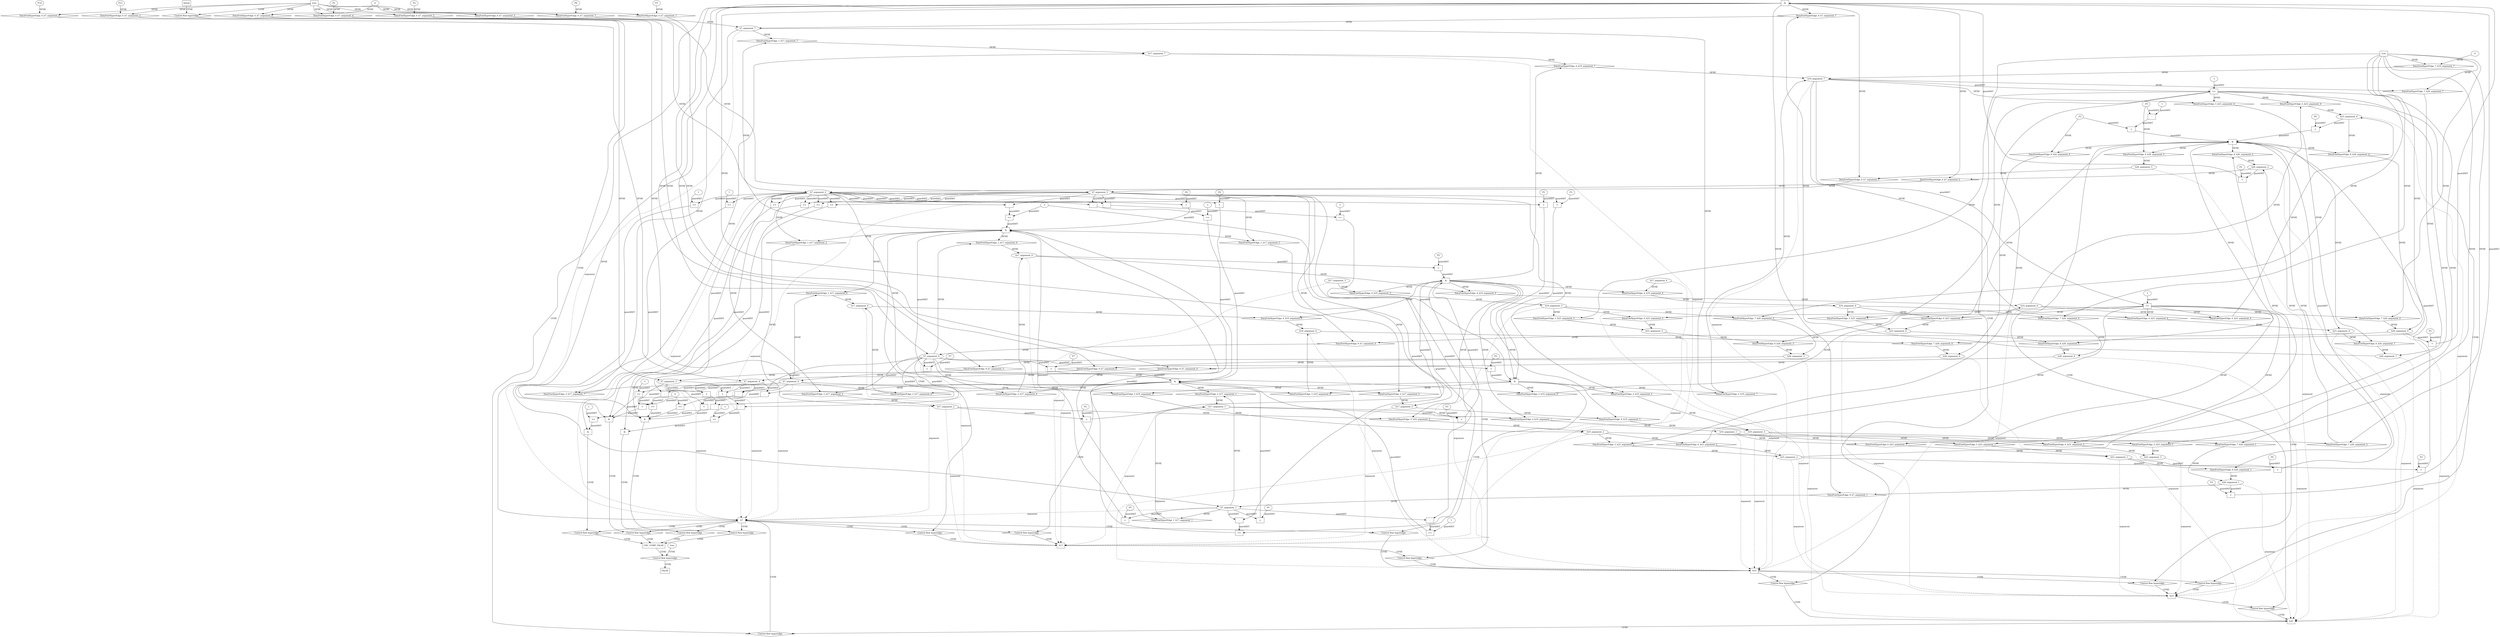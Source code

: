 digraph dag {
"CHC_COMP_FALSE" [label="CHC_COMP_FALSE" nodeName="CHC_COMP_FALSE" class=CONTROL  shape="rect"];
"h17" [label="h17" nodeName="h17" class=CONTROL  shape="rect"];
"h19" [label="h19" nodeName="h19" class=CONTROL  shape="rect"];
"h23" [label="h23" nodeName="h23" class=CONTROL  shape="rect"];
"h26" [label="h26" nodeName="h26" class=CONTROL  shape="rect"];
"h7" [label="h7" nodeName="h7" class=CONTROL  shape="rect"];
FALSE [label="FALSE" nodeName=FALSE class=CONTROL  shape="rect"];
Initial [label="Initial" nodeName=Initial class=CONTROL  shape="rect"];
ControlFowHyperEdge_0 [label="Control flow hyperedge" nodeName=ControlFowHyperEdge_0 class=controlFlowHyperEdge shape="diamond"];
"Initial" -> ControlFowHyperEdge_0 [label="CFHE"]
ControlFowHyperEdge_0 -> "h7" [label="CFHE"]
ControlFowHyperEdge_1 [label="Control flow hyperedge" nodeName=ControlFowHyperEdge_1 class=controlFlowHyperEdge shape="diamond"];
"h7" -> ControlFowHyperEdge_1 [label="CFHE"]
ControlFowHyperEdge_1 -> "h17" [label="CFHE"]
ControlFowHyperEdge_2 [label="Control flow hyperedge" nodeName=ControlFowHyperEdge_2 class=controlFlowHyperEdge shape="diamond"];
"h7" -> ControlFowHyperEdge_2 [label="CFHE"]
ControlFowHyperEdge_2 -> "h17" [label="CFHE"]
ControlFowHyperEdge_3 [label="Control flow hyperedge" nodeName=ControlFowHyperEdge_3 class=controlFlowHyperEdge shape="diamond"];
"h7" -> ControlFowHyperEdge_3 [label="CFHE"]
ControlFowHyperEdge_3 -> "h19" [label="CFHE"]
ControlFowHyperEdge_4 [label="Control flow hyperedge" nodeName=ControlFowHyperEdge_4 class=controlFlowHyperEdge shape="diamond"];
"h17" -> ControlFowHyperEdge_4 [label="CFHE"]
ControlFowHyperEdge_4 -> "h19" [label="CFHE"]
ControlFowHyperEdge_5 [label="Control flow hyperedge" nodeName=ControlFowHyperEdge_5 class=controlFlowHyperEdge shape="diamond"];
"h19" -> ControlFowHyperEdge_5 [label="CFHE"]
ControlFowHyperEdge_5 -> "h23" [label="CFHE"]
ControlFowHyperEdge_6 [label="Control flow hyperedge" nodeName=ControlFowHyperEdge_6 class=controlFlowHyperEdge shape="diamond"];
"h19" -> ControlFowHyperEdge_6 [label="CFHE"]
ControlFowHyperEdge_6 -> "h23" [label="CFHE"]
ControlFowHyperEdge_7 [label="Control flow hyperedge" nodeName=ControlFowHyperEdge_7 class=controlFlowHyperEdge shape="diamond"];
"h19" -> ControlFowHyperEdge_7 [label="CFHE"]
ControlFowHyperEdge_7 -> "h26" [label="CFHE"]
ControlFowHyperEdge_8 [label="Control flow hyperedge" nodeName=ControlFowHyperEdge_8 class=controlFlowHyperEdge shape="diamond"];
"h23" -> ControlFowHyperEdge_8 [label="CFHE"]
ControlFowHyperEdge_8 -> "h26" [label="CFHE"]
ControlFowHyperEdge_9 [label="Control flow hyperedge" nodeName=ControlFowHyperEdge_9 class=controlFlowHyperEdge shape="diamond"];
"h26" -> ControlFowHyperEdge_9 [label="CFHE"]
ControlFowHyperEdge_9 -> "h7" [label="CFHE"]
ControlFowHyperEdge_10 [label="Control flow hyperedge" nodeName=ControlFowHyperEdge_10 class=controlFlowHyperEdge shape="diamond"];
"h7" -> ControlFowHyperEdge_10 [label="CFHE"]
ControlFowHyperEdge_10 -> "CHC_COMP_FALSE" [label="CFHE"]
ControlFowHyperEdge_11 [label="Control flow hyperedge" nodeName=ControlFowHyperEdge_11 class=controlFlowHyperEdge shape="diamond"];
"h7" -> ControlFowHyperEdge_11 [label="CFHE"]
ControlFowHyperEdge_11 -> "CHC_COMP_FALSE" [label="CFHE"]
ControlFowHyperEdge_12 [label="Control flow hyperedge" nodeName=ControlFowHyperEdge_12 class=controlFlowHyperEdge shape="diamond"];
"h7" -> ControlFowHyperEdge_12 [label="CFHE"]
ControlFowHyperEdge_12 -> "CHC_COMP_FALSE" [label="CFHE"]
ControlFowHyperEdge_13 [label="Control flow hyperedge" nodeName=ControlFowHyperEdge_13 class=controlFlowHyperEdge shape="diamond"];
"h7" -> ControlFowHyperEdge_13 [label="CFHE"]
ControlFowHyperEdge_13 -> "CHC_COMP_FALSE" [label="CFHE"]
ControlFowHyperEdge_14 [label="Control flow hyperedge" nodeName=ControlFowHyperEdge_14 class=controlFlowHyperEdge shape="diamond"];
"CHC_COMP_FALSE" -> ControlFowHyperEdge_14 [label="CFHE"]
ControlFowHyperEdge_14 -> "FALSE" [label="CFHE"]
"h7_argument_0" [label="h7_argument_0" nodeName=argument0 class=argument  head="h7" shape="oval"];
"h7_argument_0" -> "h7"[label="argument" style="dashed"]
"h7_argument_1" [label="h7_argument_1" nodeName=argument1 class=argument  head="h7" shape="oval"];
"h7_argument_1" -> "h7"[label="argument" style="dashed"]
"h7_argument_2" [label="h7_argument_2" nodeName=argument2 class=argument  head="h7" shape="oval"];
"h7_argument_2" -> "h7"[label="argument" style="dashed"]
"h7_argument_3" [label="h7_argument_3" nodeName=argument3 class=argument  head="h7" shape="oval"];
"h7_argument_3" -> "h7"[label="argument" style="dashed"]
"h7_argument_4" [label="h7_argument_4" nodeName=argument4 class=argument  head="h7" shape="oval"];
"h7_argument_4" -> "h7"[label="argument" style="dashed"]
"h7_argument_5" [label="h7_argument_5" nodeName=argument5 class=argument  head="h7" shape="oval"];
"h7_argument_5" -> "h7"[label="argument" style="dashed"]
"h7_argument_6" [label="h7_argument_6" nodeName=argument6 class=argument  head="h7" shape="oval"];
"h7_argument_6" -> "h7"[label="argument" style="dashed"]
"h7_argument_7" [label="h7_argument_7" nodeName=argument7 class=argument  head="h7" shape="oval"];
"h7_argument_7" -> "h7"[label="argument" style="dashed"]
"h17_argument_0" [label="h17_argument_0" nodeName=argument0 class=argument  head="h17" shape="oval"];
"h17_argument_0" -> "h17"[label="argument" style="dashed"]
"h17_argument_1" [label="h17_argument_1" nodeName=argument1 class=argument  head="h17" shape="oval"];
"h17_argument_1" -> "h17"[label="argument" style="dashed"]
"h17_argument_2" [label="h17_argument_2" nodeName=argument2 class=argument  head="h17" shape="oval"];
"h17_argument_2" -> "h17"[label="argument" style="dashed"]
"h17_argument_3" [label="h17_argument_3" nodeName=argument3 class=argument  head="h17" shape="oval"];
"h17_argument_3" -> "h17"[label="argument" style="dashed"]
"h17_argument_4" [label="h17_argument_4" nodeName=argument4 class=argument  head="h17" shape="oval"];
"h17_argument_4" -> "h17"[label="argument" style="dashed"]
"h17_argument_5" [label="h17_argument_5" nodeName=argument5 class=argument  head="h17" shape="oval"];
"h17_argument_5" -> "h17"[label="argument" style="dashed"]
"h17_argument_6" [label="h17_argument_6" nodeName=argument6 class=argument  head="h17" shape="oval"];
"h17_argument_6" -> "h17"[label="argument" style="dashed"]
"h17_argument_7" [label="h17_argument_7" nodeName=argument7 class=argument  head="h17" shape="oval"];
"h17_argument_7" -> "h17"[label="argument" style="dashed"]
"h19_argument_0" [label="h19_argument_0" nodeName=argument0 class=argument  head="h19" shape="oval"];
"h19_argument_0" -> "h19"[label="argument" style="dashed"]
"h19_argument_1" [label="h19_argument_1" nodeName=argument1 class=argument  head="h19" shape="oval"];
"h19_argument_1" -> "h19"[label="argument" style="dashed"]
"h19_argument_2" [label="h19_argument_2" nodeName=argument2 class=argument  head="h19" shape="oval"];
"h19_argument_2" -> "h19"[label="argument" style="dashed"]
"h19_argument_3" [label="h19_argument_3" nodeName=argument3 class=argument  head="h19" shape="oval"];
"h19_argument_3" -> "h19"[label="argument" style="dashed"]
"h19_argument_4" [label="h19_argument_4" nodeName=argument4 class=argument  head="h19" shape="oval"];
"h19_argument_4" -> "h19"[label="argument" style="dashed"]
"h19_argument_5" [label="h19_argument_5" nodeName=argument5 class=argument  head="h19" shape="oval"];
"h19_argument_5" -> "h19"[label="argument" style="dashed"]
"h19_argument_6" [label="h19_argument_6" nodeName=argument6 class=argument  head="h19" shape="oval"];
"h19_argument_6" -> "h19"[label="argument" style="dashed"]
"h19_argument_7" [label="h19_argument_7" nodeName=argument7 class=argument  head="h19" shape="oval"];
"h19_argument_7" -> "h19"[label="argument" style="dashed"]
"h23_argument_0" [label="h23_argument_0" nodeName=argument0 class=argument  head="h23" shape="oval"];
"h23_argument_0" -> "h23"[label="argument" style="dashed"]
"h23_argument_1" [label="h23_argument_1" nodeName=argument1 class=argument  head="h23" shape="oval"];
"h23_argument_1" -> "h23"[label="argument" style="dashed"]
"h23_argument_2" [label="h23_argument_2" nodeName=argument2 class=argument  head="h23" shape="oval"];
"h23_argument_2" -> "h23"[label="argument" style="dashed"]
"h23_argument_3" [label="h23_argument_3" nodeName=argument3 class=argument  head="h23" shape="oval"];
"h23_argument_3" -> "h23"[label="argument" style="dashed"]
"h23_argument_4" [label="h23_argument_4" nodeName=argument4 class=argument  head="h23" shape="oval"];
"h23_argument_4" -> "h23"[label="argument" style="dashed"]
"h23_argument_5" [label="h23_argument_5" nodeName=argument5 class=argument  head="h23" shape="oval"];
"h23_argument_5" -> "h23"[label="argument" style="dashed"]
"h23_argument_6" [label="h23_argument_6" nodeName=argument6 class=argument  head="h23" shape="oval"];
"h23_argument_6" -> "h23"[label="argument" style="dashed"]
"h26_argument_0" [label="h26_argument_0" nodeName=argument0 class=argument  head="h26" shape="oval"];
"h26_argument_0" -> "h26"[label="argument" style="dashed"]
"h26_argument_1" [label="h26_argument_1" nodeName=argument1 class=argument  head="h26" shape="oval"];
"h26_argument_1" -> "h26"[label="argument" style="dashed"]
"h26_argument_2" [label="h26_argument_2" nodeName=argument2 class=argument  head="h26" shape="oval"];
"h26_argument_2" -> "h26"[label="argument" style="dashed"]
"h26_argument_3" [label="h26_argument_3" nodeName=argument3 class=argument  head="h26" shape="oval"];
"h26_argument_3" -> "h26"[label="argument" style="dashed"]
"h26_argument_4" [label="h26_argument_4" nodeName=argument4 class=argument  head="h26" shape="oval"];
"h26_argument_4" -> "h26"[label="argument" style="dashed"]
"h26_argument_5" [label="h26_argument_5" nodeName=argument5 class=argument  head="h26" shape="oval"];
"h26_argument_5" -> "h26"[label="argument" style="dashed"]
"h26_argument_6" [label="h26_argument_6" nodeName=argument6 class=argument  head="h26" shape="oval"];
"h26_argument_6" -> "h26"[label="argument" style="dashed"]
"h26_argument_7" [label="h26_argument_7" nodeName=argument7 class=argument  head="h26" shape="oval"];
"h26_argument_7" -> "h26"[label="argument" style="dashed"]

"true_0" [label="true" nodeName="true_0" class=true shape="rect"];
"true_0" -> "ControlFowHyperEdge_0" [label="CFHE"];
"xxxh7___Initial_0xxxdataFlow_0_node_0" [label="0" nodeName="xxxh7___Initial_0xxxdataFlow_0_node_0" class=IdealInt ];


"xxxh7___Initial_0xxxdataFlow2_node_0" [label="P5" nodeName="xxxh7___Initial_0xxxdataFlow2_node_0" class=symbolicConstant ];

"xxxh7___Initial_0xxxdataFlow3_node_0" [label="P14" nodeName="xxxh7___Initial_0xxxdataFlow3_node_0" class=symbolicConstant ];

"xxxh7___Initial_0xxxdataFlow4_node_0" [label="P3" nodeName="xxxh7___Initial_0xxxdataFlow4_node_0" class=symbolicConstant ];

"xxxh7___Initial_0xxxdataFlow5_node_0" [label="P15" nodeName="xxxh7___Initial_0xxxdataFlow5_node_0" class=symbolicConstant ];

"xxxh7___Initial_0xxxdataFlow6_node_0" [label="P8" nodeName="xxxh7___Initial_0xxxdataFlow6_node_0" class=symbolicConstant ];

"xxxh7___Initial_0xxxdataFlow7_node_0" [label="P2" nodeName="xxxh7___Initial_0xxxdataFlow7_node_0" class=symbolicConstant ];

"xxxh17___h7_1xxx_and" [label="&" nodeName="xxxh17___h7_1xxx_and" class=Operator shape="rect"];
"xxxh17___h7_1xxxguard_0_node_0" [label="=" nodeName="xxxh17___h7_1xxxguard_0_node_0" class=Operator  shape="rect"];
"xxxh17___h7_1xxxguard_0_node_1" [label="P4" nodeName="xxxh17___h7_1xxxguard_0_node_1" class=symbolicConstant ];
"xxxh17___h7_1xxxguard_0_node_1" -> "xxxh17___h7_1xxxguard_0_node_0"[label="guardAST"]
"h7_argument_2" -> "xxxh17___h7_1xxxguard_0_node_0"[label="guardAST"]

"xxxh17___h7_1xxxguard_0_node_0" -> "xxxh17___h7_1xxx_and" [label="guardAST"];
"xxxh17___h7_1xxxguard2_node_0" [label=">=" nodeName="xxxh17___h7_1xxxguard2_node_0" class=Operator  shape="rect"];
"xxxh17___h7_1xxxguard2_node_1" [label="-1" nodeName="xxxh17___h7_1xxxguard2_node_1" class=IdealInt ];
"xxxh17___h7_1xxxguard2_node_2" [label="-" nodeName="xxxh17___h7_1xxxguard2_node_2" class= Operator shape="rect"];
"xxxh17___h7_1xxxguard2_node_1" -> "xxxh17___h7_1xxxguard2_node_0"[label="guardAST"]
"xxxh17___h7_1xxxguard2_node_2" -> "xxxh17___h7_1xxxguard2_node_0"[label="guardAST"]
"h7_argument_5" -> "xxxh17___h7_1xxxguard2_node_2"[label="guardAST"]
"h7_argument_1" -> "xxxh17___h7_1xxxguard2_node_2"[label="guardAST"]

"xxxh17___h7_1xxxguard2_node_0" -> "xxxh17___h7_1xxx_and" [label="guardAST"];
"xxxh17___h7_1xxxguard1_node_0" [label="=" nodeName="xxxh17___h7_1xxxguard1_node_0" class=Operator  shape="rect"];
"xxxh17___h7_1xxxguard1_node_1" [label="P5" nodeName="xxxh17___h7_1xxxguard1_node_1" class=symbolicConstant ];
"xxxh17___h7_1xxxguard1_node_1" -> "xxxh17___h7_1xxxguard1_node_0"[label="guardAST"]
"h7_argument_1" -> "xxxh17___h7_1xxxguard1_node_0"[label="guardAST"]

"xxxh17___h7_1xxxguard1_node_0" -> "xxxh17___h7_1xxx_and" [label="guardAST"];
"xxxh17___h7_1xxxguard3_node_0" [label=">=" nodeName="xxxh17___h7_1xxxguard3_node_0" class=Operator  shape="rect"];
"xxxh17___h7_1xxxguard3_node_2" [label="-" nodeName="xxxh17___h7_1xxxguard3_node_2" class= Operator shape="rect"];
"xxxh17___h7_1xxxguard2_node_1" -> "xxxh17___h7_1xxxguard3_node_0"[label="guardAST"]
"xxxh17___h7_1xxxguard3_node_2" -> "xxxh17___h7_1xxxguard3_node_0"[label="guardAST"]
"h7_argument_5" -> "xxxh17___h7_1xxxguard3_node_2"[label="guardAST"]
"h7_argument_2" -> "xxxh17___h7_1xxxguard3_node_2"[label="guardAST"]

"xxxh17___h7_1xxxguard3_node_0" -> "xxxh17___h7_1xxx_and" [label="guardAST"];
"xxxh17___h7_1xxxguard4_node_0" [label="=" nodeName="xxxh17___h7_1xxxguard4_node_0" class=Operator  shape="rect"];
"xxxh17___h7_1xxxguard4_node_1" [label="P7" nodeName="xxxh17___h7_1xxxguard4_node_1" class=symbolicConstant ];
"xxxh17___h7_1xxxguard4_node_1" -> "xxxh17___h7_1xxxguard4_node_0"[label="guardAST"]
"h7_argument_0" -> "xxxh17___h7_1xxxguard4_node_0"[label="guardAST"]

"xxxh17___h7_1xxxguard4_node_0" -> "xxxh17___h7_1xxx_and" [label="guardAST"];
"xxxh17___h7_1xxx_and" -> "ControlFowHyperEdge_1" [label="CFHE"];
"xxxh17___h7_2xxx_and" [label="&" nodeName="xxxh17___h7_2xxx_and" class=Operator shape="rect"];
"xxxh17___h7_2xxxguard2_node_0" [label=">=" nodeName="xxxh17___h7_2xxxguard2_node_0" class=Operator  shape="rect"];
"xxxh17___h7_2xxxguard2_node_1" [label="-" nodeName="xxxh17___h7_2xxxguard2_node_1" class= Operator shape="rect"];
"xxxh17___h7_2xxxguard2_node_4" [label="1" nodeName="xxxh17___h7_2xxxguard2_node_4" class=IdealInt ];
"xxxh17___h7_2xxxguard2_node_1" -> "xxxh17___h7_2xxxguard2_node_0"[label="guardAST"]
"xxxh17___h7_2xxxguard2_node_4" -> "xxxh17___h7_2xxxguard2_node_0"[label="guardAST"]
"h7_argument_5" -> "xxxh17___h7_2xxxguard2_node_1"[label="guardAST"]
"h7_argument_1" -> "xxxh17___h7_2xxxguard2_node_1"[label="guardAST"]

"xxxh17___h7_2xxxguard2_node_0" -> "xxxh17___h7_2xxx_and" [label="guardAST"];
"xxxh17___h7_2xxxguard1_node_0" [label="=" nodeName="xxxh17___h7_2xxxguard1_node_0" class=Operator  shape="rect"];
"xxxh17___h7_2xxxguard1_node_1" [label="P5" nodeName="xxxh17___h7_2xxxguard1_node_1" class=symbolicConstant ];
"xxxh17___h7_2xxxguard1_node_1" -> "xxxh17___h7_2xxxguard1_node_0"[label="guardAST"]
"h7_argument_1" -> "xxxh17___h7_2xxxguard1_node_0"[label="guardAST"]

"xxxh17___h7_2xxxguard1_node_0" -> "xxxh17___h7_2xxx_and" [label="guardAST"];
"xxxh17___h7_2xxxguard3_node_0" [label=">=" nodeName="xxxh17___h7_2xxxguard3_node_0" class=Operator  shape="rect"];
"xxxh17___h7_2xxxguard3_node_1" [label="-1" nodeName="xxxh17___h7_2xxxguard3_node_1" class=IdealInt ];
"xxxh17___h7_2xxxguard3_node_2" [label="-" nodeName="xxxh17___h7_2xxxguard3_node_2" class= Operator shape="rect"];
"xxxh17___h7_2xxxguard3_node_1" -> "xxxh17___h7_2xxxguard3_node_0"[label="guardAST"]
"xxxh17___h7_2xxxguard3_node_2" -> "xxxh17___h7_2xxxguard3_node_0"[label="guardAST"]
"h7_argument_5" -> "xxxh17___h7_2xxxguard3_node_2"[label="guardAST"]
"h7_argument_2" -> "xxxh17___h7_2xxxguard3_node_2"[label="guardAST"]

"xxxh17___h7_2xxxguard3_node_0" -> "xxxh17___h7_2xxx_and" [label="guardAST"];
"xxxh17___h7_2xxxguard4_node_0" [label="=" nodeName="xxxh17___h7_2xxxguard4_node_0" class=Operator  shape="rect"];
"xxxh17___h7_2xxxguard4_node_1" [label="P7" nodeName="xxxh17___h7_2xxxguard4_node_1" class=symbolicConstant ];
"xxxh17___h7_2xxxguard4_node_1" -> "xxxh17___h7_2xxxguard4_node_0"[label="guardAST"]
"h7_argument_0" -> "xxxh17___h7_2xxxguard4_node_0"[label="guardAST"]

"xxxh17___h7_2xxxguard4_node_0" -> "xxxh17___h7_2xxx_and" [label="guardAST"];
"xxxh17___h7_2xxxguard_0_node_0" [label="=" nodeName="xxxh17___h7_2xxxguard_0_node_0" class=Operator  shape="rect"];
"xxxh17___h7_2xxxguard_0_node_1" [label="P4" nodeName="xxxh17___h7_2xxxguard_0_node_1" class=symbolicConstant ];
"xxxh17___h7_2xxxguard_0_node_1" -> "xxxh17___h7_2xxxguard_0_node_0"[label="guardAST"]
"h7_argument_2" -> "xxxh17___h7_2xxxguard_0_node_0"[label="guardAST"]

"xxxh17___h7_2xxxguard_0_node_0" -> "xxxh17___h7_2xxx_and" [label="guardAST"];
"xxxh17___h7_2xxx_and" -> "ControlFowHyperEdge_2" [label="CFHE"];
"xxxh19___h7_3xxx_and" [label="&" nodeName="xxxh19___h7_3xxx_and" class=Operator shape="rect"];
"xxxh19___h7_3xxxguard_0_node_0" [label=">=" nodeName="xxxh19___h7_3xxxguard_0_node_0" class=Operator  shape="rect"];
"xxxh19___h7_3xxxguard_0_node_1" [label="-1" nodeName="xxxh19___h7_3xxxguard_0_node_1" class=IdealInt ];
"xxxh19___h7_3xxxguard_0_node_2" [label="-" nodeName="xxxh19___h7_3xxxguard_0_node_2" class= Operator shape="rect"];
"xxxh19___h7_3xxxguard_0_node_1" -> "xxxh19___h7_3xxxguard_0_node_0"[label="guardAST"]
"xxxh19___h7_3xxxguard_0_node_2" -> "xxxh19___h7_3xxxguard_0_node_0"[label="guardAST"]
"h7_argument_5" -> "xxxh19___h7_3xxxguard_0_node_2"[label="guardAST"]
"h7_argument_2" -> "xxxh19___h7_3xxxguard_0_node_2"[label="guardAST"]

"xxxh19___h7_3xxxguard_0_node_0" -> "xxxh19___h7_3xxx_and" [label="guardAST"];
"xxxh19___h7_3xxxguard1_node_0" [label="=" nodeName="xxxh19___h7_3xxxguard1_node_0" class=Operator  shape="rect"];
"xxxh19___h7_3xxxguard1_node_1" [label="P5" nodeName="xxxh19___h7_3xxxguard1_node_1" class=symbolicConstant ];
"xxxh19___h7_3xxxguard1_node_1" -> "xxxh19___h7_3xxxguard1_node_0"[label="guardAST"]
"h7_argument_0" -> "xxxh19___h7_3xxxguard1_node_0"[label="guardAST"]

"xxxh19___h7_3xxxguard1_node_0" -> "xxxh19___h7_3xxx_and" [label="guardAST"];
"xxxh19___h7_3xxxguard2_node_0" [label="=" nodeName="xxxh19___h7_3xxxguard2_node_0" class=Operator  shape="rect"];
"xxxh19___h7_3xxxguard2_node_1" [label="P2" nodeName="xxxh19___h7_3xxxguard2_node_1" class=symbolicConstant ];
"xxxh19___h7_3xxxguard2_node_1" -> "xxxh19___h7_3xxxguard2_node_0"[label="guardAST"]
"h7_argument_2" -> "xxxh19___h7_3xxxguard2_node_0"[label="guardAST"]

"xxxh19___h7_3xxxguard2_node_0" -> "xxxh19___h7_3xxx_and" [label="guardAST"];
"xxxh19___h7_3xxxguard3_node_0" [label="=" nodeName="xxxh19___h7_3xxxguard3_node_0" class=Operator  shape="rect"];
"xxxh19___h7_3xxxguard3_node_1" [label="P3" nodeName="xxxh19___h7_3xxxguard3_node_1" class=symbolicConstant ];
"xxxh19___h7_3xxxguard3_node_1" -> "xxxh19___h7_3xxxguard3_node_0"[label="guardAST"]
"h7_argument_5" -> "xxxh19___h7_3xxxguard3_node_0"[label="guardAST"]

"xxxh19___h7_3xxxguard3_node_0" -> "xxxh19___h7_3xxx_and" [label="guardAST"];
"xxxh19___h7_3xxx_and" -> "ControlFowHyperEdge_3" [label="CFHE"];

"xxxh19___h17_4xxx_and" [label="&" nodeName="xxxh19___h17_4xxx_and" class=Operator shape="rect"];
"xxxh19___h17_4xxxguard_0_node_0" [label="=" nodeName="xxxh19___h17_4xxxguard_0_node_0" class=Operator  shape="rect"];
"xxxh19___h17_4xxxguard_0_node_1" [label="P5" nodeName="xxxh19___h17_4xxxguard_0_node_1" class=symbolicConstant ];
"xxxh19___h17_4xxxguard_0_node_1" -> "xxxh19___h17_4xxxguard_0_node_0"[label="guardAST"]
"h17_argument_0" -> "xxxh19___h17_4xxxguard_0_node_0"[label="guardAST"]

"xxxh19___h17_4xxxguard_0_node_0" -> "xxxh19___h17_4xxx_and" [label="guardAST"];
"xxxh19___h17_4xxxguard1_node_0" [label="=" nodeName="xxxh19___h17_4xxxguard1_node_0" class=Operator  shape="rect"];
"xxxh19___h17_4xxxguard1_node_1" [label="P3" nodeName="xxxh19___h17_4xxxguard1_node_1" class=symbolicConstant ];
"xxxh19___h17_4xxxguard1_node_1" -> "xxxh19___h17_4xxxguard1_node_0"[label="guardAST"]
"h17_argument_1" -> "xxxh19___h17_4xxxguard1_node_0"[label="guardAST"]

"xxxh19___h17_4xxxguard1_node_0" -> "xxxh19___h17_4xxx_and" [label="guardAST"];
"xxxh19___h17_4xxxguard2_node_0" [label="=" nodeName="xxxh19___h17_4xxxguard2_node_0" class=Operator  shape="rect"];
"xxxh19___h17_4xxxguard2_node_1" [label="P2" nodeName="xxxh19___h17_4xxxguard2_node_1" class=symbolicConstant ];
"xxxh19___h17_4xxxguard2_node_1" -> "xxxh19___h17_4xxxguard2_node_0"[label="guardAST"]
"h17_argument_2" -> "xxxh19___h17_4xxxguard2_node_0"[label="guardAST"]

"xxxh19___h17_4xxxguard2_node_0" -> "xxxh19___h17_4xxx_and" [label="guardAST"];
"xxxh19___h17_4xxx_and" -> "ControlFowHyperEdge_4" [label="CFHE"];
"xxxh23___h19_5xxxguard_0_node_0" [label=">=" nodeName="xxxh23___h19_5xxxguard_0_node_0" class=Operator  shape="rect"];
"xxxh23___h19_5xxxguard_0_node_1" [label="-1" nodeName="xxxh23___h19_5xxxguard_0_node_1" class=IdealInt ];
"xxxh23___h19_5xxxguard_0_node_1" -> "xxxh23___h19_5xxxguard_0_node_0"[label="guardAST"]
"h19_argument_7" -> "xxxh23___h19_5xxxguard_0_node_0"[label="guardAST"]

"xxxh23___h19_5xxxguard_0_node_0" -> "ControlFowHyperEdge_5" [label="CFHE"];




"xxxh23___h19_6xxxguard_0_node_0" [label=">=" nodeName="xxxh23___h19_6xxxguard_0_node_0" class=Operator  shape="rect"];
"xxxh23___h19_6xxxguard_0_node_2" [label="1" nodeName="xxxh23___h19_6xxxguard_0_node_2" class=IdealInt ];
"h19_argument_7" -> "xxxh23___h19_6xxxguard_0_node_0"[label="guardAST"]
"xxxh23___h19_6xxxguard_0_node_2" -> "xxxh23___h19_6xxxguard_0_node_0"[label="guardAST"]

"xxxh23___h19_6xxxguard_0_node_0" -> "ControlFowHyperEdge_6" [label="CFHE"];




"true_7" [label="true" nodeName="true_7" class=true shape="rect"];
"true_7" -> "ControlFowHyperEdge_7" [label="CFHE"];




"xxxh26___h23_8xxx_and" [label="&" nodeName="xxxh26___h23_8xxx_and" class=Operator shape="rect"];
"xxxh26___h23_8xxxguard_0_node_0" [label="=" nodeName="xxxh26___h23_8xxxguard_0_node_0" class=Operator  shape="rect"];
"xxxh26___h23_8xxxguard_0_node_1" [label="P6" nodeName="xxxh26___h23_8xxxguard_0_node_1" class=symbolicConstant ];
"xxxh26___h23_8xxxguard_0_node_1" -> "xxxh26___h23_8xxxguard_0_node_0"[label="guardAST"]
"h23_argument_0" -> "xxxh26___h23_8xxxguard_0_node_0"[label="guardAST"]

"xxxh26___h23_8xxxguard_0_node_0" -> "xxxh26___h23_8xxx_and" [label="guardAST"];
"xxxh26___h23_8xxxguard1_node_0" [label="=" nodeName="xxxh26___h23_8xxxguard1_node_0" class=Operator  shape="rect"];
"xxxh26___h23_8xxxguard1_node_1" [label="P4" nodeName="xxxh26___h23_8xxxguard1_node_1" class=symbolicConstant ];
"xxxh26___h23_8xxxguard1_node_1" -> "xxxh26___h23_8xxxguard1_node_0"[label="guardAST"]
"h23_argument_1" -> "xxxh26___h23_8xxxguard1_node_0"[label="guardAST"]

"xxxh26___h23_8xxxguard1_node_0" -> "xxxh26___h23_8xxx_and" [label="guardAST"];
"xxxh26___h23_8xxxguard2_node_0" [label="=" nodeName="xxxh26___h23_8xxxguard2_node_0" class=Operator  shape="rect"];
"xxxh26___h23_8xxxguard2_node_1" [label="P3" nodeName="xxxh26___h23_8xxxguard2_node_1" class=symbolicConstant ];
"xxxh26___h23_8xxxguard2_node_1" -> "xxxh26___h23_8xxxguard2_node_0"[label="guardAST"]
"h23_argument_2" -> "xxxh26___h23_8xxxguard2_node_0"[label="guardAST"]

"xxxh26___h23_8xxxguard2_node_0" -> "xxxh26___h23_8xxx_and" [label="guardAST"];
"xxxh26___h23_8xxxguard3_node_0" [label="=" nodeName="xxxh26___h23_8xxxguard3_node_0" class=Operator  shape="rect"];
"xxxh26___h23_8xxxguard3_node_2" [label="-" nodeName="xxxh26___h23_8xxxguard3_node_2" class= Operator shape="rect"];
"xxxh26___h23_8xxxguard3_node_4" [label="1" nodeName="xxxh26___h23_8xxxguard3_node_4" class=IdealInt ];
"xxxh26___h23_8xxxdataFlow1_node_0" -> "xxxh26___h23_8xxxguard3_node_0"[label="guardAST"]
"xxxh26___h23_8xxxguard3_node_2" -> "xxxh26___h23_8xxxguard3_node_0"[label="guardAST"]
"xxxh26___h23_8xxxdataFlow_0_node_0" -> "xxxh26___h23_8xxxguard3_node_2"[label="guardAST"]
"xxxh26___h23_8xxxguard3_node_4" -> "xxxh26___h23_8xxxguard3_node_2"[label="guardAST"]

"xxxh26___h23_8xxxguard3_node_0" -> "xxxh26___h23_8xxx_and" [label="guardAST"];
"xxxh26___h23_8xxx_and" -> "ControlFowHyperEdge_8" [label="CFHE"];
"xxxh26___h23_8xxxdataFlow_0_node_0" [label="_P5" nodeName="xxxh26___h23_8xxxdataFlow_0_node_0" class=symbolicConstant ];

"xxxh26___h23_8xxxdataFlow1_node_0" [label="_P2" nodeName="xxxh26___h23_8xxxdataFlow1_node_0" class=symbolicConstant ];

"xxxh7___h26_9xxx_and" [label="&" nodeName="xxxh7___h26_9xxx_and" class=Operator shape="rect"];
"xxxh7___h26_9xxxguard_0_node_0" [label="=" nodeName="xxxh7___h26_9xxxguard_0_node_0" class=Operator  shape="rect"];
"xxxh7___h26_9xxxguard_0_node_1" [label="P5" nodeName="xxxh7___h26_9xxxguard_0_node_1" class=symbolicConstant ];
"xxxh7___h26_9xxxguard_0_node_1" -> "xxxh7___h26_9xxxguard_0_node_0"[label="guardAST"]
"h26_argument_0" -> "xxxh7___h26_9xxxguard_0_node_0"[label="guardAST"]

"xxxh7___h26_9xxxguard_0_node_0" -> "xxxh7___h26_9xxx_and" [label="guardAST"];
"xxxh7___h26_9xxxguard1_node_0" [label="=" nodeName="xxxh7___h26_9xxxguard1_node_0" class=Operator  shape="rect"];
"xxxh7___h26_9xxxguard1_node_1" [label="P3" nodeName="xxxh7___h26_9xxxguard1_node_1" class=symbolicConstant ];
"xxxh7___h26_9xxxguard1_node_1" -> "xxxh7___h26_9xxxguard1_node_0"[label="guardAST"]
"h26_argument_1" -> "xxxh7___h26_9xxxguard1_node_0"[label="guardAST"]

"xxxh7___h26_9xxxguard1_node_0" -> "xxxh7___h26_9xxx_and" [label="guardAST"];
"xxxh7___h26_9xxxguard2_node_0" [label="=" nodeName="xxxh7___h26_9xxxguard2_node_0" class=Operator  shape="rect"];
"xxxh7___h26_9xxxguard2_node_1" [label="P2" nodeName="xxxh7___h26_9xxxguard2_node_1" class=symbolicConstant ];
"xxxh7___h26_9xxxguard2_node_1" -> "xxxh7___h26_9xxxguard2_node_0"[label="guardAST"]
"h26_argument_2" -> "xxxh7___h26_9xxxguard2_node_0"[label="guardAST"]

"xxxh7___h26_9xxxguard2_node_0" -> "xxxh7___h26_9xxx_and" [label="guardAST"];
"xxxh7___h26_9xxx_and" -> "ControlFowHyperEdge_9" [label="CFHE"];
"xxxCHC_COMP_FALSE___h7_10xxx_and" [label="&" nodeName="xxxCHC_COMP_FALSE___h7_10xxx_and" class=Operator shape="rect"];
"xxxCHC_COMP_FALSE___h7_10xxxguard_0_node_0" [label=">=" nodeName="xxxCHC_COMP_FALSE___h7_10xxxguard_0_node_0" class=Operator  shape="rect"];
"xxxCHC_COMP_FALSE___h7_10xxxguard_0_node_1" [label="-1" nodeName="xxxCHC_COMP_FALSE___h7_10xxxguard_0_node_1" class=IdealInt ];
"xxxCHC_COMP_FALSE___h7_10xxxguard_0_node_2" [label="-" nodeName="xxxCHC_COMP_FALSE___h7_10xxxguard_0_node_2" class= Operator shape="rect"];
"xxxCHC_COMP_FALSE___h7_10xxxguard_0_node_3" [label="+" nodeName="xxxCHC_COMP_FALSE___h7_10xxxguard_0_node_3" class= Operator shape="rect"];
"xxxCHC_COMP_FALSE___h7_10xxxguard_0_node_1" -> "xxxCHC_COMP_FALSE___h7_10xxxguard_0_node_0"[label="guardAST"]
"xxxCHC_COMP_FALSE___h7_10xxxguard_0_node_2" -> "xxxCHC_COMP_FALSE___h7_10xxxguard_0_node_0"[label="guardAST"]
"xxxCHC_COMP_FALSE___h7_10xxxguard_0_node_3" -> "xxxCHC_COMP_FALSE___h7_10xxxguard_0_node_2"[label="guardAST"]
"h7_argument_0" -> "xxxCHC_COMP_FALSE___h7_10xxxguard_0_node_2"[label="guardAST"]
"h7_argument_3" -> "xxxCHC_COMP_FALSE___h7_10xxxguard_0_node_3"[label="guardAST"]
"h7_argument_4" -> "xxxCHC_COMP_FALSE___h7_10xxxguard_0_node_3"[label="guardAST"]

"xxxCHC_COMP_FALSE___h7_10xxxguard_0_node_0" -> "xxxCHC_COMP_FALSE___h7_10xxx_and" [label="guardAST"];
"xxxCHC_COMP_FALSE___h7_10xxxguard1_node_0" [label=">=" nodeName="xxxCHC_COMP_FALSE___h7_10xxxguard1_node_0" class=Operator  shape="rect"];
"h7_argument_5" -> "xxxCHC_COMP_FALSE___h7_10xxxguard1_node_0"[label="guardAST"]
"h7_argument_2" -> "xxxCHC_COMP_FALSE___h7_10xxxguard1_node_0"[label="guardAST"]

"xxxCHC_COMP_FALSE___h7_10xxxguard1_node_0" -> "xxxCHC_COMP_FALSE___h7_10xxx_and" [label="guardAST"];
"xxxCHC_COMP_FALSE___h7_10xxx_and" -> "ControlFowHyperEdge_10" [label="CFHE"];
"xxxCHC_COMP_FALSE___h7_11xxx_and" [label="&" nodeName="xxxCHC_COMP_FALSE___h7_11xxx_and" class=Operator shape="rect"];
"xxxCHC_COMP_FALSE___h7_11xxxguard_0_node_0" [label=">=" nodeName="xxxCHC_COMP_FALSE___h7_11xxxguard_0_node_0" class=Operator  shape="rect"];
"xxxCHC_COMP_FALSE___h7_11xxxguard_0_node_1" [label="-" nodeName="xxxCHC_COMP_FALSE___h7_11xxxguard_0_node_1" class= Operator shape="rect"];
"xxxCHC_COMP_FALSE___h7_11xxxguard_0_node_2" [label="+" nodeName="xxxCHC_COMP_FALSE___h7_11xxxguard_0_node_2" class= Operator shape="rect"];
"xxxCHC_COMP_FALSE___h7_11xxxguard_0_node_6" [label="1" nodeName="xxxCHC_COMP_FALSE___h7_11xxxguard_0_node_6" class=IdealInt ];
"xxxCHC_COMP_FALSE___h7_11xxxguard_0_node_1" -> "xxxCHC_COMP_FALSE___h7_11xxxguard_0_node_0"[label="guardAST"]
"xxxCHC_COMP_FALSE___h7_11xxxguard_0_node_6" -> "xxxCHC_COMP_FALSE___h7_11xxxguard_0_node_0"[label="guardAST"]
"xxxCHC_COMP_FALSE___h7_11xxxguard_0_node_2" -> "xxxCHC_COMP_FALSE___h7_11xxxguard_0_node_1"[label="guardAST"]
"h7_argument_0" -> "xxxCHC_COMP_FALSE___h7_11xxxguard_0_node_1"[label="guardAST"]
"h7_argument_3" -> "xxxCHC_COMP_FALSE___h7_11xxxguard_0_node_2"[label="guardAST"]
"h7_argument_4" -> "xxxCHC_COMP_FALSE___h7_11xxxguard_0_node_2"[label="guardAST"]

"xxxCHC_COMP_FALSE___h7_11xxxguard_0_node_0" -> "xxxCHC_COMP_FALSE___h7_11xxx_and" [label="guardAST"];
"xxxCHC_COMP_FALSE___h7_11xxxguard1_node_0" [label=">=" nodeName="xxxCHC_COMP_FALSE___h7_11xxxguard1_node_0" class=Operator  shape="rect"];
"h7_argument_5" -> "xxxCHC_COMP_FALSE___h7_11xxxguard1_node_0"[label="guardAST"]
"h7_argument_2" -> "xxxCHC_COMP_FALSE___h7_11xxxguard1_node_0"[label="guardAST"]

"xxxCHC_COMP_FALSE___h7_11xxxguard1_node_0" -> "xxxCHC_COMP_FALSE___h7_11xxx_and" [label="guardAST"];
"xxxCHC_COMP_FALSE___h7_11xxx_and" -> "ControlFowHyperEdge_11" [label="CFHE"];
"xxxCHC_COMP_FALSE___h7_12xxx_and" [label="&" nodeName="xxxCHC_COMP_FALSE___h7_12xxx_and" class=Operator shape="rect"];
"xxxCHC_COMP_FALSE___h7_12xxxguard_0_node_0" [label=">=" nodeName="xxxCHC_COMP_FALSE___h7_12xxxguard_0_node_0" class=Operator  shape="rect"];
"xxxCHC_COMP_FALSE___h7_12xxxguard_0_node_1" [label="-1" nodeName="xxxCHC_COMP_FALSE___h7_12xxxguard_0_node_1" class=IdealInt ];
"xxxCHC_COMP_FALSE___h7_12xxxguard_0_node_1" -> "xxxCHC_COMP_FALSE___h7_12xxxguard_0_node_0"[label="guardAST"]
"h7_argument_6" -> "xxxCHC_COMP_FALSE___h7_12xxxguard_0_node_0"[label="guardAST"]

"xxxCHC_COMP_FALSE___h7_12xxxguard_0_node_0" -> "xxxCHC_COMP_FALSE___h7_12xxx_and" [label="guardAST"];
"xxxCHC_COMP_FALSE___h7_12xxxguard1_node_0" [label=">=" nodeName="xxxCHC_COMP_FALSE___h7_12xxxguard1_node_0" class=Operator  shape="rect"];
"xxxCHC_COMP_FALSE___h7_12xxxguard1_node_2" [label="1" nodeName="xxxCHC_COMP_FALSE___h7_12xxxguard1_node_2" class=IdealInt ];
"h7_argument_2" -> "xxxCHC_COMP_FALSE___h7_12xxxguard1_node_0"[label="guardAST"]
"xxxCHC_COMP_FALSE___h7_12xxxguard1_node_2" -> "xxxCHC_COMP_FALSE___h7_12xxxguard1_node_0"[label="guardAST"]

"xxxCHC_COMP_FALSE___h7_12xxxguard1_node_0" -> "xxxCHC_COMP_FALSE___h7_12xxx_and" [label="guardAST"];
"xxxCHC_COMP_FALSE___h7_12xxxguard2_node_0" [label="=" nodeName="xxxCHC_COMP_FALSE___h7_12xxxguard2_node_0" class=Operator  shape="rect"];
"xxxCHC_COMP_FALSE___h7_12xxxguard2_node_2" [label="-" nodeName="xxxCHC_COMP_FALSE___h7_12xxxguard2_node_2" class= Operator shape="rect"];
"h7_argument_3" -> "xxxCHC_COMP_FALSE___h7_12xxxguard2_node_0"[label="guardAST"]
"xxxCHC_COMP_FALSE___h7_12xxxguard2_node_2" -> "xxxCHC_COMP_FALSE___h7_12xxxguard2_node_0"[label="guardAST"]
"h7_argument_0" -> "xxxCHC_COMP_FALSE___h7_12xxxguard2_node_2"[label="guardAST"]
"h7_argument_4" -> "xxxCHC_COMP_FALSE___h7_12xxxguard2_node_2"[label="guardAST"]

"xxxCHC_COMP_FALSE___h7_12xxxguard2_node_0" -> "xxxCHC_COMP_FALSE___h7_12xxx_and" [label="guardAST"];
"xxxCHC_COMP_FALSE___h7_12xxxguard3_node_0" [label=">=" nodeName="xxxCHC_COMP_FALSE___h7_12xxxguard3_node_0" class=Operator  shape="rect"];
"h7_argument_5" -> "xxxCHC_COMP_FALSE___h7_12xxxguard3_node_0"[label="guardAST"]
"h7_argument_2" -> "xxxCHC_COMP_FALSE___h7_12xxxguard3_node_0"[label="guardAST"]

"xxxCHC_COMP_FALSE___h7_12xxxguard3_node_0" -> "xxxCHC_COMP_FALSE___h7_12xxx_and" [label="guardAST"];
"xxxCHC_COMP_FALSE___h7_12xxx_and" -> "ControlFowHyperEdge_12" [label="CFHE"];
"xxxCHC_COMP_FALSE___h7_13xxx_and" [label="&" nodeName="xxxCHC_COMP_FALSE___h7_13xxx_and" class=Operator shape="rect"];
"xxxCHC_COMP_FALSE___h7_13xxxguard_0_node_0" [label=">=" nodeName="xxxCHC_COMP_FALSE___h7_13xxxguard_0_node_0" class=Operator  shape="rect"];
"h7_argument_5" -> "xxxCHC_COMP_FALSE___h7_13xxxguard_0_node_0"[label="guardAST"]
"h7_argument_2" -> "xxxCHC_COMP_FALSE___h7_13xxxguard_0_node_0"[label="guardAST"]

"xxxCHC_COMP_FALSE___h7_13xxxguard_0_node_0" -> "xxxCHC_COMP_FALSE___h7_13xxx_and" [label="guardAST"];
"xxxCHC_COMP_FALSE___h7_13xxxguard1_node_0" [label="=" nodeName="xxxCHC_COMP_FALSE___h7_13xxxguard1_node_0" class=Operator  shape="rect"];
"xxxCHC_COMP_FALSE___h7_13xxxguard1_node_2" [label="-" nodeName="xxxCHC_COMP_FALSE___h7_13xxxguard1_node_2" class= Operator shape="rect"];
"h7_argument_3" -> "xxxCHC_COMP_FALSE___h7_13xxxguard1_node_0"[label="guardAST"]
"xxxCHC_COMP_FALSE___h7_13xxxguard1_node_2" -> "xxxCHC_COMP_FALSE___h7_13xxxguard1_node_0"[label="guardAST"]
"h7_argument_0" -> "xxxCHC_COMP_FALSE___h7_13xxxguard1_node_2"[label="guardAST"]
"h7_argument_4" -> "xxxCHC_COMP_FALSE___h7_13xxxguard1_node_2"[label="guardAST"]

"xxxCHC_COMP_FALSE___h7_13xxxguard1_node_0" -> "xxxCHC_COMP_FALSE___h7_13xxx_and" [label="guardAST"];
"xxxCHC_COMP_FALSE___h7_13xxxguard4_node_0" [label=">=" nodeName="xxxCHC_COMP_FALSE___h7_13xxxguard4_node_0" class=Operator  shape="rect"];
"xxxCHC_COMP_FALSE___h7_13xxxguard4_node_2" [label="1" nodeName="xxxCHC_COMP_FALSE___h7_13xxxguard4_node_2" class=IdealInt ];
"h7_argument_2" -> "xxxCHC_COMP_FALSE___h7_13xxxguard4_node_0"[label="guardAST"]
"xxxCHC_COMP_FALSE___h7_13xxxguard4_node_2" -> "xxxCHC_COMP_FALSE___h7_13xxxguard4_node_0"[label="guardAST"]

"xxxCHC_COMP_FALSE___h7_13xxxguard4_node_0" -> "xxxCHC_COMP_FALSE___h7_13xxx_and" [label="guardAST"];
"xxxCHC_COMP_FALSE___h7_13xxxguard3_node_0" [label=">=" nodeName="xxxCHC_COMP_FALSE___h7_13xxxguard3_node_0" class=Operator  shape="rect"];
"h7_argument_6" -> "xxxCHC_COMP_FALSE___h7_13xxxguard3_node_0"[label="guardAST"]
"xxxCHC_COMP_FALSE___h7_13xxxguard2_node_1" -> "xxxCHC_COMP_FALSE___h7_13xxxguard3_node_0"[label="guardAST"]

"xxxCHC_COMP_FALSE___h7_13xxxguard3_node_0" -> "xxxCHC_COMP_FALSE___h7_13xxx_and" [label="guardAST"];
"xxxCHC_COMP_FALSE___h7_13xxxguard2_node_0" [label=">=" nodeName="xxxCHC_COMP_FALSE___h7_13xxxguard2_node_0" class=Operator  shape="rect"];
"xxxCHC_COMP_FALSE___h7_13xxxguard2_node_1" [label="0" nodeName="xxxCHC_COMP_FALSE___h7_13xxxguard2_node_1" class=IdealInt ];
"xxxCHC_COMP_FALSE___h7_13xxxguard2_node_2" [label="-" nodeName="xxxCHC_COMP_FALSE___h7_13xxxguard2_node_2" class= Operator shape="rect"];
"xxxCHC_COMP_FALSE___h7_13xxxguard2_node_1" -> "xxxCHC_COMP_FALSE___h7_13xxxguard2_node_0"[label="guardAST"]
"xxxCHC_COMP_FALSE___h7_13xxxguard2_node_2" -> "xxxCHC_COMP_FALSE___h7_13xxxguard2_node_0"[label="guardAST"]
"h7_argument_2" -> "xxxCHC_COMP_FALSE___h7_13xxxguard2_node_2"[label="guardAST"]
"h7_argument_6" -> "xxxCHC_COMP_FALSE___h7_13xxxguard2_node_2"[label="guardAST"]

"xxxCHC_COMP_FALSE___h7_13xxxguard2_node_0" -> "xxxCHC_COMP_FALSE___h7_13xxx_and" [label="guardAST"];
"xxxCHC_COMP_FALSE___h7_13xxx_and" -> "ControlFowHyperEdge_13" [label="CFHE"];
"xxxFALSE___CHC_COMP_FALSE_14xxxguard_0_node_0" [label="true" nodeName="xxxFALSE___CHC_COMP_FALSE_14xxxguard_0_node_0" class=Constant ];

"xxxFALSE___CHC_COMP_FALSE_14xxxguard_0_node_0" -> "ControlFowHyperEdge_14" [label="CFHE"];
"xxxh26___h19_7xxxh19_argument_7_constant_0" [label="0" nodeName="xxxh26___h19_7xxxh19_argument_7_constant_0" class=Constant];
"DataFowHyperEdge_7_h19_argument_7" [label="DataFowHyperEdge_7_h19_argument_7" nodeName="DataFowHyperEdge_7_h19_argument_7" class=DataFlowHyperedge shape="diamond"];
"DataFowHyperEdge_7_h19_argument_7" -> "h19_argument_7"[label="DFHE"]
"true_7" -> "DataFowHyperEdge_7_h19_argument_7" [label="DFHE"];
"xxxh26___h19_7xxxh19_argument_7_constant_0" -> "DataFowHyperEdge_7_h19_argument_7" [label="DFHE"];
"h7_argument_7" -> "DataFowHyperEdge_1_h17_argument_7"[label="DFHE"]
"DataFowHyperEdge_1_h17_argument_7" [label="DataFowHyperEdge_1_h17_argument_7" nodeName="DataFowHyperEdge_1_h17_argument_7" class=DataFlowHyperedge shape="diamond"];
"DataFowHyperEdge_1_h17_argument_7" -> "h17_argument_7"[label="DFHE"]
"xxxh17___h7_1xxx_and" -> "DataFowHyperEdge_1_h17_argument_7"[label="DFHE"]
"h7_argument_6" -> "DataFowHyperEdge_1_h17_argument_6"[label="DFHE"]
"DataFowHyperEdge_1_h17_argument_6" [label="DataFowHyperEdge_1_h17_argument_6" nodeName="DataFowHyperEdge_1_h17_argument_6" class=DataFlowHyperedge shape="diamond"];
"DataFowHyperEdge_1_h17_argument_6" -> "h17_argument_6"[label="DFHE"]
"xxxh17___h7_1xxx_and" -> "DataFowHyperEdge_1_h17_argument_6"[label="DFHE"]
"h7_argument_0" -> "DataFowHyperEdge_1_h17_argument_0"[label="DFHE"]
"DataFowHyperEdge_1_h17_argument_0" [label="DataFowHyperEdge_1_h17_argument_0" nodeName="DataFowHyperEdge_1_h17_argument_0" class=DataFlowHyperedge shape="diamond"];
"DataFowHyperEdge_1_h17_argument_0" -> "h17_argument_0"[label="DFHE"]
"xxxh17___h7_1xxx_and" -> "DataFowHyperEdge_1_h17_argument_0"[label="DFHE"]
"h7_argument_2" -> "DataFowHyperEdge_1_h17_argument_2"[label="DFHE"]
"DataFowHyperEdge_1_h17_argument_2" [label="DataFowHyperEdge_1_h17_argument_2" nodeName="DataFowHyperEdge_1_h17_argument_2" class=DataFlowHyperedge shape="diamond"];
"DataFowHyperEdge_1_h17_argument_2" -> "h17_argument_2"[label="DFHE"]
"xxxh17___h7_1xxx_and" -> "DataFowHyperEdge_1_h17_argument_2"[label="DFHE"]
"h7_argument_1" -> "DataFowHyperEdge_1_h17_argument_1"[label="DFHE"]
"DataFowHyperEdge_1_h17_argument_1" [label="DataFowHyperEdge_1_h17_argument_1" nodeName="DataFowHyperEdge_1_h17_argument_1" class=DataFlowHyperedge shape="diamond"];
"DataFowHyperEdge_1_h17_argument_1" -> "h17_argument_1"[label="DFHE"]
"xxxh17___h7_1xxx_and" -> "DataFowHyperEdge_1_h17_argument_1"[label="DFHE"]
"h7_argument_5" -> "DataFowHyperEdge_1_h17_argument_5"[label="DFHE"]
"DataFowHyperEdge_1_h17_argument_5" [label="DataFowHyperEdge_1_h17_argument_5" nodeName="DataFowHyperEdge_1_h17_argument_5" class=DataFlowHyperedge shape="diamond"];
"DataFowHyperEdge_1_h17_argument_5" -> "h17_argument_5"[label="DFHE"]
"xxxh17___h7_1xxx_and" -> "DataFowHyperEdge_1_h17_argument_5"[label="DFHE"]
"h7_argument_7" -> "DataFowHyperEdge_2_h17_argument_7"[label="DFHE"]
"DataFowHyperEdge_2_h17_argument_7" [label="DataFowHyperEdge_2_h17_argument_7" nodeName="DataFowHyperEdge_2_h17_argument_7" class=DataFlowHyperedge shape="diamond"];
"DataFowHyperEdge_2_h17_argument_7" -> "h17_argument_7"[label="DFHE"]
"xxxh17___h7_2xxx_and" -> "DataFowHyperEdge_2_h17_argument_7"[label="DFHE"]
"h7_argument_0" -> "DataFowHyperEdge_2_h17_argument_0"[label="DFHE"]
"DataFowHyperEdge_2_h17_argument_0" [label="DataFowHyperEdge_2_h17_argument_0" nodeName="DataFowHyperEdge_2_h17_argument_0" class=DataFlowHyperedge shape="diamond"];
"DataFowHyperEdge_2_h17_argument_0" -> "h17_argument_0"[label="DFHE"]
"xxxh17___h7_2xxx_and" -> "DataFowHyperEdge_2_h17_argument_0"[label="DFHE"]
"h7_argument_6" -> "DataFowHyperEdge_2_h17_argument_6"[label="DFHE"]
"DataFowHyperEdge_2_h17_argument_6" [label="DataFowHyperEdge_2_h17_argument_6" nodeName="DataFowHyperEdge_2_h17_argument_6" class=DataFlowHyperedge shape="diamond"];
"DataFowHyperEdge_2_h17_argument_6" -> "h17_argument_6"[label="DFHE"]
"xxxh17___h7_2xxx_and" -> "DataFowHyperEdge_2_h17_argument_6"[label="DFHE"]
"h7_argument_1" -> "DataFowHyperEdge_2_h17_argument_1"[label="DFHE"]
"DataFowHyperEdge_2_h17_argument_1" [label="DataFowHyperEdge_2_h17_argument_1" nodeName="DataFowHyperEdge_2_h17_argument_1" class=DataFlowHyperedge shape="diamond"];
"DataFowHyperEdge_2_h17_argument_1" -> "h17_argument_1"[label="DFHE"]
"xxxh17___h7_2xxx_and" -> "DataFowHyperEdge_2_h17_argument_1"[label="DFHE"]
"h7_argument_2" -> "DataFowHyperEdge_2_h17_argument_2"[label="DFHE"]
"DataFowHyperEdge_2_h17_argument_2" [label="DataFowHyperEdge_2_h17_argument_2" nodeName="DataFowHyperEdge_2_h17_argument_2" class=DataFlowHyperedge shape="diamond"];
"DataFowHyperEdge_2_h17_argument_2" -> "h17_argument_2"[label="DFHE"]
"xxxh17___h7_2xxx_and" -> "DataFowHyperEdge_2_h17_argument_2"[label="DFHE"]
"h7_argument_5" -> "DataFowHyperEdge_2_h17_argument_5"[label="DFHE"]
"DataFowHyperEdge_2_h17_argument_5" [label="DataFowHyperEdge_2_h17_argument_5" nodeName="DataFowHyperEdge_2_h17_argument_5" class=DataFlowHyperedge shape="diamond"];
"DataFowHyperEdge_2_h17_argument_5" -> "h17_argument_5"[label="DFHE"]
"xxxh17___h7_2xxx_and" -> "DataFowHyperEdge_2_h17_argument_5"[label="DFHE"]
"h7_argument_0" -> "DataFowHyperEdge_3_h19_argument_0"[label="DFHE"]
"DataFowHyperEdge_3_h19_argument_0" [label="DataFowHyperEdge_3_h19_argument_0" nodeName="DataFowHyperEdge_3_h19_argument_0" class=DataFlowHyperedge shape="diamond"];
"DataFowHyperEdge_3_h19_argument_0" -> "h19_argument_0"[label="DFHE"]
"xxxh19___h7_3xxx_and" -> "DataFowHyperEdge_3_h19_argument_0"[label="DFHE"]
"h7_argument_2" -> "DataFowHyperEdge_3_h19_argument_2"[label="DFHE"]
"DataFowHyperEdge_3_h19_argument_2" [label="DataFowHyperEdge_3_h19_argument_2" nodeName="DataFowHyperEdge_3_h19_argument_2" class=DataFlowHyperedge shape="diamond"];
"DataFowHyperEdge_3_h19_argument_2" -> "h19_argument_2"[label="DFHE"]
"xxxh19___h7_3xxx_and" -> "DataFowHyperEdge_3_h19_argument_2"[label="DFHE"]
"h7_argument_6" -> "DataFowHyperEdge_3_h19_argument_6"[label="DFHE"]
"DataFowHyperEdge_3_h19_argument_6" [label="DataFowHyperEdge_3_h19_argument_6" nodeName="DataFowHyperEdge_3_h19_argument_6" class=DataFlowHyperedge shape="diamond"];
"DataFowHyperEdge_3_h19_argument_6" -> "h19_argument_6"[label="DFHE"]
"xxxh19___h7_3xxx_and" -> "DataFowHyperEdge_3_h19_argument_6"[label="DFHE"]
"h7_argument_7" -> "DataFowHyperEdge_3_h19_argument_7"[label="DFHE"]
"DataFowHyperEdge_3_h19_argument_7" [label="DataFowHyperEdge_3_h19_argument_7" nodeName="DataFowHyperEdge_3_h19_argument_7" class=DataFlowHyperedge shape="diamond"];
"DataFowHyperEdge_3_h19_argument_7" -> "h19_argument_7"[label="DFHE"]
"xxxh19___h7_3xxx_and" -> "DataFowHyperEdge_3_h19_argument_7"[label="DFHE"]
"h17_argument_0" -> "DataFowHyperEdge_4_h19_argument_0"[label="DFHE"]
"DataFowHyperEdge_4_h19_argument_0" [label="DataFowHyperEdge_4_h19_argument_0" nodeName="DataFowHyperEdge_4_h19_argument_0" class=DataFlowHyperedge shape="diamond"];
"DataFowHyperEdge_4_h19_argument_0" -> "h19_argument_0"[label="DFHE"]
"xxxh19___h17_4xxx_and" -> "DataFowHyperEdge_4_h19_argument_0"[label="DFHE"]
"h17_argument_3" -> "DataFowHyperEdge_4_h19_argument_3"[label="DFHE"]
"DataFowHyperEdge_4_h19_argument_3" [label="DataFowHyperEdge_4_h19_argument_3" nodeName="DataFowHyperEdge_4_h19_argument_3" class=DataFlowHyperedge shape="diamond"];
"DataFowHyperEdge_4_h19_argument_3" -> "h19_argument_3"[label="DFHE"]
"xxxh19___h17_4xxx_and" -> "DataFowHyperEdge_4_h19_argument_3"[label="DFHE"]
"h17_argument_5" -> "DataFowHyperEdge_4_h19_argument_5"[label="DFHE"]
"DataFowHyperEdge_4_h19_argument_5" [label="DataFowHyperEdge_4_h19_argument_5" nodeName="DataFowHyperEdge_4_h19_argument_5" class=DataFlowHyperedge shape="diamond"];
"DataFowHyperEdge_4_h19_argument_5" -> "h19_argument_5"[label="DFHE"]
"xxxh19___h17_4xxx_and" -> "DataFowHyperEdge_4_h19_argument_5"[label="DFHE"]
"h17_argument_7" -> "DataFowHyperEdge_4_h19_argument_7"[label="DFHE"]
"DataFowHyperEdge_4_h19_argument_7" [label="DataFowHyperEdge_4_h19_argument_7" nodeName="DataFowHyperEdge_4_h19_argument_7" class=DataFlowHyperedge shape="diamond"];
"DataFowHyperEdge_4_h19_argument_7" -> "h19_argument_7"[label="DFHE"]
"xxxh19___h17_4xxx_and" -> "DataFowHyperEdge_4_h19_argument_7"[label="DFHE"]
"h17_argument_6" -> "DataFowHyperEdge_4_h19_argument_6"[label="DFHE"]
"DataFowHyperEdge_4_h19_argument_6" [label="DataFowHyperEdge_4_h19_argument_6" nodeName="DataFowHyperEdge_4_h19_argument_6" class=DataFlowHyperedge shape="diamond"];
"DataFowHyperEdge_4_h19_argument_6" -> "h19_argument_6"[label="DFHE"]
"xxxh19___h17_4xxx_and" -> "DataFowHyperEdge_4_h19_argument_6"[label="DFHE"]
"h17_argument_4" -> "DataFowHyperEdge_4_h19_argument_4"[label="DFHE"]
"DataFowHyperEdge_4_h19_argument_4" [label="DataFowHyperEdge_4_h19_argument_4" nodeName="DataFowHyperEdge_4_h19_argument_4" class=DataFlowHyperedge shape="diamond"];
"DataFowHyperEdge_4_h19_argument_4" -> "h19_argument_4"[label="DFHE"]
"xxxh19___h17_4xxx_and" -> "DataFowHyperEdge_4_h19_argument_4"[label="DFHE"]
"h17_argument_1" -> "DataFowHyperEdge_4_h19_argument_1"[label="DFHE"]
"DataFowHyperEdge_4_h19_argument_1" [label="DataFowHyperEdge_4_h19_argument_1" nodeName="DataFowHyperEdge_4_h19_argument_1" class=DataFlowHyperedge shape="diamond"];
"DataFowHyperEdge_4_h19_argument_1" -> "h19_argument_1"[label="DFHE"]
"xxxh19___h17_4xxx_and" -> "DataFowHyperEdge_4_h19_argument_1"[label="DFHE"]
"h17_argument_2" -> "DataFowHyperEdge_4_h19_argument_2"[label="DFHE"]
"DataFowHyperEdge_4_h19_argument_2" [label="DataFowHyperEdge_4_h19_argument_2" nodeName="DataFowHyperEdge_4_h19_argument_2" class=DataFlowHyperedge shape="diamond"];
"DataFowHyperEdge_4_h19_argument_2" -> "h19_argument_2"[label="DFHE"]
"xxxh19___h17_4xxx_and" -> "DataFowHyperEdge_4_h19_argument_2"[label="DFHE"]
"h19_argument_3" -> "DataFowHyperEdge_5_h23_argument_3"[label="DFHE"]
"DataFowHyperEdge_5_h23_argument_3" [label="DataFowHyperEdge_5_h23_argument_3" nodeName="DataFowHyperEdge_5_h23_argument_3" class=DataFlowHyperedge shape="diamond"];
"DataFowHyperEdge_5_h23_argument_3" -> "h23_argument_3"[label="DFHE"]
"xxxh23___h19_5xxxguard_0_node_0" -> "DataFowHyperEdge_5_h23_argument_3"[label="DFHE"]
"h19_argument_4" -> "DataFowHyperEdge_5_h23_argument_4"[label="DFHE"]
"DataFowHyperEdge_5_h23_argument_4" [label="DataFowHyperEdge_5_h23_argument_4" nodeName="DataFowHyperEdge_5_h23_argument_4" class=DataFlowHyperedge shape="diamond"];
"DataFowHyperEdge_5_h23_argument_4" -> "h23_argument_4"[label="DFHE"]
"xxxh23___h19_5xxxguard_0_node_0" -> "DataFowHyperEdge_5_h23_argument_4"[label="DFHE"]
"h19_argument_7" -> "DataFowHyperEdge_5_h23_argument_6"[label="DFHE"]
"DataFowHyperEdge_5_h23_argument_6" [label="DataFowHyperEdge_5_h23_argument_6" nodeName="DataFowHyperEdge_5_h23_argument_6" class=DataFlowHyperedge shape="diamond"];
"DataFowHyperEdge_5_h23_argument_6" -> "h23_argument_6"[label="DFHE"]
"xxxh23___h19_5xxxguard_0_node_0" -> "DataFowHyperEdge_5_h23_argument_6"[label="DFHE"]
"h19_argument_3" -> "DataFowHyperEdge_6_h23_argument_3"[label="DFHE"]
"DataFowHyperEdge_6_h23_argument_3" [label="DataFowHyperEdge_6_h23_argument_3" nodeName="DataFowHyperEdge_6_h23_argument_3" class=DataFlowHyperedge shape="diamond"];
"DataFowHyperEdge_6_h23_argument_3" -> "h23_argument_3"[label="DFHE"]
"xxxh23___h19_6xxxguard_0_node_0" -> "DataFowHyperEdge_6_h23_argument_3"[label="DFHE"]
"h19_argument_4" -> "DataFowHyperEdge_6_h23_argument_4"[label="DFHE"]
"DataFowHyperEdge_6_h23_argument_4" [label="DataFowHyperEdge_6_h23_argument_4" nodeName="DataFowHyperEdge_6_h23_argument_4" class=DataFlowHyperedge shape="diamond"];
"DataFowHyperEdge_6_h23_argument_4" -> "h23_argument_4"[label="DFHE"]
"xxxh23___h19_6xxxguard_0_node_0" -> "DataFowHyperEdge_6_h23_argument_4"[label="DFHE"]
"h19_argument_7" -> "DataFowHyperEdge_6_h23_argument_6"[label="DFHE"]
"DataFowHyperEdge_6_h23_argument_6" [label="DataFowHyperEdge_6_h23_argument_6" nodeName="DataFowHyperEdge_6_h23_argument_6" class=DataFlowHyperedge shape="diamond"];
"DataFowHyperEdge_6_h23_argument_6" -> "h23_argument_6"[label="DFHE"]
"xxxh23___h19_6xxxguard_0_node_0" -> "DataFowHyperEdge_6_h23_argument_6"[label="DFHE"]
"h19_argument_3" -> "DataFowHyperEdge_7_h26_argument_3"[label="DFHE"]
"DataFowHyperEdge_7_h26_argument_3" [label="DataFowHyperEdge_7_h26_argument_3" nodeName="DataFowHyperEdge_7_h26_argument_3" class=DataFlowHyperedge shape="diamond"];
"DataFowHyperEdge_7_h26_argument_3" -> "h26_argument_3"[label="DFHE"]
"true_7" -> "DataFowHyperEdge_7_h26_argument_3" [label="DFHE"];
"h19_argument_4" -> "DataFowHyperEdge_7_h26_argument_4"[label="DFHE"]
"DataFowHyperEdge_7_h26_argument_4" [label="DataFowHyperEdge_7_h26_argument_4" nodeName="DataFowHyperEdge_7_h26_argument_4" class=DataFlowHyperedge shape="diamond"];
"DataFowHyperEdge_7_h26_argument_4" -> "h26_argument_4"[label="DFHE"]
"true_7" -> "DataFowHyperEdge_7_h26_argument_4" [label="DFHE"];
"h19_argument_6" -> "DataFowHyperEdge_7_h26_argument_6"[label="DFHE"]
"DataFowHyperEdge_7_h26_argument_6" [label="DataFowHyperEdge_7_h26_argument_6" nodeName="DataFowHyperEdge_7_h26_argument_6" class=DataFlowHyperedge shape="diamond"];
"DataFowHyperEdge_7_h26_argument_6" -> "h26_argument_6"[label="DFHE"]
"true_7" -> "DataFowHyperEdge_7_h26_argument_6" [label="DFHE"];
"h23_argument_3" -> "DataFowHyperEdge_8_h26_argument_3"[label="DFHE"]
"DataFowHyperEdge_8_h26_argument_3" [label="DataFowHyperEdge_8_h26_argument_3" nodeName="DataFowHyperEdge_8_h26_argument_3" class=DataFlowHyperedge shape="diamond"];
"DataFowHyperEdge_8_h26_argument_3" -> "h26_argument_3"[label="DFHE"]
"xxxh26___h23_8xxx_and" -> "DataFowHyperEdge_8_h26_argument_3"[label="DFHE"]
"h23_argument_4" -> "DataFowHyperEdge_8_h26_argument_4"[label="DFHE"]
"DataFowHyperEdge_8_h26_argument_4" [label="DataFowHyperEdge_8_h26_argument_4" nodeName="DataFowHyperEdge_8_h26_argument_4" class=DataFlowHyperedge shape="diamond"];
"DataFowHyperEdge_8_h26_argument_4" -> "h26_argument_4"[label="DFHE"]
"xxxh26___h23_8xxx_and" -> "DataFowHyperEdge_8_h26_argument_4"[label="DFHE"]
"h23_argument_2" -> "DataFowHyperEdge_8_h26_argument_2"[label="DFHE"]
"DataFowHyperEdge_8_h26_argument_2" [label="DataFowHyperEdge_8_h26_argument_2" nodeName="DataFowHyperEdge_8_h26_argument_2" class=DataFlowHyperedge shape="diamond"];
"DataFowHyperEdge_8_h26_argument_2" -> "h26_argument_2"[label="DFHE"]
"xxxh26___h23_8xxx_and" -> "DataFowHyperEdge_8_h26_argument_2"[label="DFHE"]
"h23_argument_1" -> "DataFowHyperEdge_8_h26_argument_1"[label="DFHE"]
"DataFowHyperEdge_8_h26_argument_1" [label="DataFowHyperEdge_8_h26_argument_1" nodeName="DataFowHyperEdge_8_h26_argument_1" class=DataFlowHyperedge shape="diamond"];
"DataFowHyperEdge_8_h26_argument_1" -> "h26_argument_1"[label="DFHE"]
"xxxh26___h23_8xxx_and" -> "DataFowHyperEdge_8_h26_argument_1"[label="DFHE"]
"h23_argument_6" -> "DataFowHyperEdge_8_h26_argument_7"[label="DFHE"]
"DataFowHyperEdge_8_h26_argument_7" [label="DataFowHyperEdge_8_h26_argument_7" nodeName="DataFowHyperEdge_8_h26_argument_7" class=DataFlowHyperedge shape="diamond"];
"DataFowHyperEdge_8_h26_argument_7" -> "h26_argument_7"[label="DFHE"]
"xxxh26___h23_8xxx_and" -> "DataFowHyperEdge_8_h26_argument_7"[label="DFHE"]
"h23_argument_0" -> "DataFowHyperEdge_8_h26_argument_0"[label="DFHE"]
"DataFowHyperEdge_8_h26_argument_0" [label="DataFowHyperEdge_8_h26_argument_0" nodeName="DataFowHyperEdge_8_h26_argument_0" class=DataFlowHyperedge shape="diamond"];
"DataFowHyperEdge_8_h26_argument_0" -> "h26_argument_0"[label="DFHE"]
"xxxh26___h23_8xxx_and" -> "DataFowHyperEdge_8_h26_argument_0"[label="DFHE"]
"h26_argument_3" -> "DataFowHyperEdge_9_h7_argument_3"[label="DFHE"]
"DataFowHyperEdge_9_h7_argument_3" [label="DataFowHyperEdge_9_h7_argument_3" nodeName="DataFowHyperEdge_9_h7_argument_3" class=DataFlowHyperedge shape="diamond"];
"DataFowHyperEdge_9_h7_argument_3" -> "h7_argument_3"[label="DFHE"]
"xxxh7___h26_9xxx_and" -> "DataFowHyperEdge_9_h7_argument_3"[label="DFHE"]
"h26_argument_7" -> "DataFowHyperEdge_9_h7_argument_7"[label="DFHE"]
"DataFowHyperEdge_9_h7_argument_7" [label="DataFowHyperEdge_9_h7_argument_7" nodeName="DataFowHyperEdge_9_h7_argument_7" class=DataFlowHyperedge shape="diamond"];
"DataFowHyperEdge_9_h7_argument_7" -> "h7_argument_7"[label="DFHE"]
"xxxh7___h26_9xxx_and" -> "DataFowHyperEdge_9_h7_argument_7"[label="DFHE"]
"h26_argument_4" -> "DataFowHyperEdge_9_h7_argument_4"[label="DFHE"]
"DataFowHyperEdge_9_h7_argument_4" [label="DataFowHyperEdge_9_h7_argument_4" nodeName="DataFowHyperEdge_9_h7_argument_4" class=DataFlowHyperedge shape="diamond"];
"DataFowHyperEdge_9_h7_argument_4" -> "h7_argument_4"[label="DFHE"]
"xxxh7___h26_9xxx_and" -> "DataFowHyperEdge_9_h7_argument_4"[label="DFHE"]
"h26_argument_6" -> "DataFowHyperEdge_9_h7_argument_6"[label="DFHE"]
"DataFowHyperEdge_9_h7_argument_6" [label="DataFowHyperEdge_9_h7_argument_6" nodeName="DataFowHyperEdge_9_h7_argument_6" class=DataFlowHyperedge shape="diamond"];
"DataFowHyperEdge_9_h7_argument_6" -> "h7_argument_6"[label="DFHE"]
"xxxh7___h26_9xxx_and" -> "DataFowHyperEdge_9_h7_argument_6"[label="DFHE"]
"h26_argument_1" -> "DataFowHyperEdge_9_h7_argument_1"[label="DFHE"]
"DataFowHyperEdge_9_h7_argument_1" [label="DataFowHyperEdge_9_h7_argument_1" nodeName="DataFowHyperEdge_9_h7_argument_1" class=DataFlowHyperedge shape="diamond"];
"DataFowHyperEdge_9_h7_argument_1" -> "h7_argument_1"[label="DFHE"]
"xxxh7___h26_9xxx_and" -> "DataFowHyperEdge_9_h7_argument_1"[label="DFHE"]
"h26_argument_2" -> "DataFowHyperEdge_9_h7_argument_2"[label="DFHE"]
"DataFowHyperEdge_9_h7_argument_2" [label="DataFowHyperEdge_9_h7_argument_2" nodeName="DataFowHyperEdge_9_h7_argument_2" class=DataFlowHyperedge shape="diamond"];
"DataFowHyperEdge_9_h7_argument_2" -> "h7_argument_2"[label="DFHE"]
"xxxh7___h26_9xxx_and" -> "DataFowHyperEdge_9_h7_argument_2"[label="DFHE"]
"h26_argument_0" -> "DataFowHyperEdge_9_h7_argument_0"[label="DFHE"]
"DataFowHyperEdge_9_h7_argument_0" [label="DataFowHyperEdge_9_h7_argument_0" nodeName="DataFowHyperEdge_9_h7_argument_0" class=DataFlowHyperedge shape="diamond"];
"DataFowHyperEdge_9_h7_argument_0" -> "h7_argument_0"[label="DFHE"]
"xxxh7___h26_9xxx_and" -> "DataFowHyperEdge_9_h7_argument_0"[label="DFHE"]
"h26_argument_5" -> "DataFowHyperEdge_9_h7_argument_5"[label="DFHE"]
"DataFowHyperEdge_9_h7_argument_5" [label="DataFowHyperEdge_9_h7_argument_5" nodeName="DataFowHyperEdge_9_h7_argument_5" class=DataFlowHyperedge shape="diamond"];
"DataFowHyperEdge_9_h7_argument_5" -> "h7_argument_5"[label="DFHE"]
"xxxh7___h26_9xxx_and" -> "DataFowHyperEdge_9_h7_argument_5"[label="DFHE"]
"DataFowHyperEdge_0_h7_argument_0" [label="DataFowHyperEdge_0_h7_argument_0" nodeName="DataFowHyperEdge_0_h7_argument_0" class=DataFlowHyperedge shape="diamond"];
"DataFowHyperEdge_0_h7_argument_0" -> "h7_argument_0"[label="DFHE"]
"true_0" -> "DataFowHyperEdge_0_h7_argument_0" [label="DFHE"];
"xxxh7___Initial_0xxxdataFlow2_node_0" -> "DataFowHyperEdge_0_h7_argument_0" [label="DFHE"];
"DataFowHyperEdge_0_h7_argument_1" [label="DataFowHyperEdge_0_h7_argument_1" nodeName="DataFowHyperEdge_0_h7_argument_1" class=DataFlowHyperedge shape="diamond"];
"DataFowHyperEdge_0_h7_argument_1" -> "h7_argument_1"[label="DFHE"]
"true_0" -> "DataFowHyperEdge_0_h7_argument_1" [label="DFHE"];
"xxxh7___Initial_0xxxdataFlow4_node_0" -> "DataFowHyperEdge_0_h7_argument_1" [label="DFHE"];
"DataFowHyperEdge_0_h7_argument_2" [label="DataFowHyperEdge_0_h7_argument_2" nodeName="DataFowHyperEdge_0_h7_argument_2" class=DataFlowHyperedge shape="diamond"];
"DataFowHyperEdge_0_h7_argument_2" -> "h7_argument_2"[label="DFHE"]
"true_0" -> "DataFowHyperEdge_0_h7_argument_2" [label="DFHE"];
"xxxh7___Initial_0xxxdataFlow7_node_0" -> "DataFowHyperEdge_0_h7_argument_2" [label="DFHE"];
"DataFowHyperEdge_0_h7_argument_3" [label="DataFowHyperEdge_0_h7_argument_3" nodeName="DataFowHyperEdge_0_h7_argument_3" class=DataFlowHyperedge shape="diamond"];
"DataFowHyperEdge_0_h7_argument_3" -> "h7_argument_3"[label="DFHE"]
"true_0" -> "DataFowHyperEdge_0_h7_argument_3" [label="DFHE"];
"xxxh7___Initial_0xxxdataFlow5_node_0" -> "DataFowHyperEdge_0_h7_argument_3" [label="DFHE"];
"DataFowHyperEdge_0_h7_argument_4" [label="DataFowHyperEdge_0_h7_argument_4" nodeName="DataFowHyperEdge_0_h7_argument_4" class=DataFlowHyperedge shape="diamond"];
"DataFowHyperEdge_0_h7_argument_4" -> "h7_argument_4"[label="DFHE"]
"true_0" -> "DataFowHyperEdge_0_h7_argument_4" [label="DFHE"];
"xxxh7___Initial_0xxxdataFlow3_node_0" -> "DataFowHyperEdge_0_h7_argument_4" [label="DFHE"];
"DataFowHyperEdge_0_h7_argument_5" [label="DataFowHyperEdge_0_h7_argument_5" nodeName="DataFowHyperEdge_0_h7_argument_5" class=DataFlowHyperedge shape="diamond"];
"DataFowHyperEdge_0_h7_argument_5" -> "h7_argument_5"[label="DFHE"]
"true_0" -> "DataFowHyperEdge_0_h7_argument_5" [label="DFHE"];
"xxxh7___Initial_0xxxdataFlow_0_node_0" -> "DataFowHyperEdge_0_h7_argument_5" [label="DFHE"];
"DataFowHyperEdge_0_h7_argument_6" [label="DataFowHyperEdge_0_h7_argument_6" nodeName="DataFowHyperEdge_0_h7_argument_6" class=DataFlowHyperedge shape="diamond"];
"DataFowHyperEdge_0_h7_argument_6" -> "h7_argument_6"[label="DFHE"]
"true_0" -> "DataFowHyperEdge_0_h7_argument_6" [label="DFHE"];
"xxxh7___Initial_0xxxdataFlow_0_node_0" -> "DataFowHyperEdge_0_h7_argument_6" [label="DFHE"];
"DataFowHyperEdge_0_h7_argument_7" [label="DataFowHyperEdge_0_h7_argument_7" nodeName="DataFowHyperEdge_0_h7_argument_7" class=DataFlowHyperedge shape="diamond"];
"DataFowHyperEdge_0_h7_argument_7" -> "h7_argument_7"[label="DFHE"]
"true_0" -> "DataFowHyperEdge_0_h7_argument_7" [label="DFHE"];
"xxxh7___Initial_0xxxdataFlow6_node_0" -> "DataFowHyperEdge_0_h7_argument_7" [label="DFHE"];
"DataFowHyperEdge_3_h19_argument_5" [label="DataFowHyperEdge_3_h19_argument_5" nodeName="DataFowHyperEdge_3_h19_argument_5" class=DataFlowHyperedge shape="diamond"];
"DataFowHyperEdge_3_h19_argument_5" -> "h19_argument_5"[label="DFHE"]
"xxxh19___h7_3xxx_and" -> "DataFowHyperEdge_3_h19_argument_5"[label="DFHE"]
"h7_argument_5" -> "DataFowHyperEdge_3_h19_argument_5" [label="DFHE"];
"DataFowHyperEdge_5_h23_argument_0" [label="DataFowHyperEdge_5_h23_argument_0" nodeName="DataFowHyperEdge_5_h23_argument_0" class=DataFlowHyperedge shape="diamond"];
"DataFowHyperEdge_5_h23_argument_0" -> "h23_argument_0"[label="DFHE"]
"xxxh23___h19_5xxxguard_0_node_0" -> "DataFowHyperEdge_5_h23_argument_0"[label="DFHE"]
"h19_argument_0" -> "DataFowHyperEdge_5_h23_argument_0" [label="DFHE"];
"DataFowHyperEdge_5_h23_argument_1" [label="DataFowHyperEdge_5_h23_argument_1" nodeName="DataFowHyperEdge_5_h23_argument_1" class=DataFlowHyperedge shape="diamond"];
"DataFowHyperEdge_5_h23_argument_1" -> "h23_argument_1"[label="DFHE"]
"xxxh23___h19_5xxxguard_0_node_0" -> "DataFowHyperEdge_5_h23_argument_1"[label="DFHE"]
"h19_argument_1" -> "DataFowHyperEdge_5_h23_argument_1" [label="DFHE"];
"DataFowHyperEdge_5_h23_argument_2" [label="DataFowHyperEdge_5_h23_argument_2" nodeName="DataFowHyperEdge_5_h23_argument_2" class=DataFlowHyperedge shape="diamond"];
"DataFowHyperEdge_5_h23_argument_2" -> "h23_argument_2"[label="DFHE"]
"xxxh23___h19_5xxxguard_0_node_0" -> "DataFowHyperEdge_5_h23_argument_2"[label="DFHE"]
"h19_argument_2" -> "DataFowHyperEdge_5_h23_argument_2" [label="DFHE"];
"DataFowHyperEdge_5_h23_argument_5" [label="DataFowHyperEdge_5_h23_argument_5" nodeName="DataFowHyperEdge_5_h23_argument_5" class=DataFlowHyperedge shape="diamond"];
"DataFowHyperEdge_5_h23_argument_5" -> "h23_argument_5"[label="DFHE"]
"xxxh23___h19_5xxxguard_0_node_0" -> "DataFowHyperEdge_5_h23_argument_5"[label="DFHE"]
"h19_argument_5" -> "DataFowHyperEdge_5_h23_argument_5" [label="DFHE"];
"DataFowHyperEdge_6_h23_argument_0" [label="DataFowHyperEdge_6_h23_argument_0" nodeName="DataFowHyperEdge_6_h23_argument_0" class=DataFlowHyperedge shape="diamond"];
"DataFowHyperEdge_6_h23_argument_0" -> "h23_argument_0"[label="DFHE"]
"xxxh23___h19_6xxxguard_0_node_0" -> "DataFowHyperEdge_6_h23_argument_0"[label="DFHE"]
"h19_argument_0" -> "DataFowHyperEdge_6_h23_argument_0" [label="DFHE"];
"DataFowHyperEdge_6_h23_argument_1" [label="DataFowHyperEdge_6_h23_argument_1" nodeName="DataFowHyperEdge_6_h23_argument_1" class=DataFlowHyperedge shape="diamond"];
"DataFowHyperEdge_6_h23_argument_1" -> "h23_argument_1"[label="DFHE"]
"xxxh23___h19_6xxxguard_0_node_0" -> "DataFowHyperEdge_6_h23_argument_1"[label="DFHE"]
"h19_argument_1" -> "DataFowHyperEdge_6_h23_argument_1" [label="DFHE"];
"DataFowHyperEdge_6_h23_argument_2" [label="DataFowHyperEdge_6_h23_argument_2" nodeName="DataFowHyperEdge_6_h23_argument_2" class=DataFlowHyperedge shape="diamond"];
"DataFowHyperEdge_6_h23_argument_2" -> "h23_argument_2"[label="DFHE"]
"xxxh23___h19_6xxxguard_0_node_0" -> "DataFowHyperEdge_6_h23_argument_2"[label="DFHE"]
"h19_argument_2" -> "DataFowHyperEdge_6_h23_argument_2" [label="DFHE"];
"DataFowHyperEdge_6_h23_argument_5" [label="DataFowHyperEdge_6_h23_argument_5" nodeName="DataFowHyperEdge_6_h23_argument_5" class=DataFlowHyperedge shape="diamond"];
"DataFowHyperEdge_6_h23_argument_5" -> "h23_argument_5"[label="DFHE"]
"xxxh23___h19_6xxxguard_0_node_0" -> "DataFowHyperEdge_6_h23_argument_5"[label="DFHE"]
"h19_argument_5" -> "DataFowHyperEdge_6_h23_argument_5" [label="DFHE"];
"DataFowHyperEdge_7_h26_argument_0" [label="DataFowHyperEdge_7_h26_argument_0" nodeName="DataFowHyperEdge_7_h26_argument_0" class=DataFlowHyperedge shape="diamond"];
"DataFowHyperEdge_7_h26_argument_0" -> "h26_argument_0"[label="DFHE"]
"true_7" -> "DataFowHyperEdge_7_h26_argument_0" [label="DFHE"];
"h19_argument_0" -> "DataFowHyperEdge_7_h26_argument_0" [label="DFHE"];
"DataFowHyperEdge_7_h26_argument_1" [label="DataFowHyperEdge_7_h26_argument_1" nodeName="DataFowHyperEdge_7_h26_argument_1" class=DataFlowHyperedge shape="diamond"];
"DataFowHyperEdge_7_h26_argument_1" -> "h26_argument_1"[label="DFHE"]
"true_7" -> "DataFowHyperEdge_7_h26_argument_1" [label="DFHE"];
"h19_argument_1" -> "DataFowHyperEdge_7_h26_argument_1" [label="DFHE"];
"DataFowHyperEdge_7_h26_argument_2" [label="DataFowHyperEdge_7_h26_argument_2" nodeName="DataFowHyperEdge_7_h26_argument_2" class=DataFlowHyperedge shape="diamond"];
"DataFowHyperEdge_7_h26_argument_2" -> "h26_argument_2"[label="DFHE"]
"true_7" -> "DataFowHyperEdge_7_h26_argument_2" [label="DFHE"];
"h19_argument_2" -> "DataFowHyperEdge_7_h26_argument_2" [label="DFHE"];
"DataFowHyperEdge_7_h26_argument_7" [label="DataFowHyperEdge_7_h26_argument_7" nodeName="DataFowHyperEdge_7_h26_argument_7" class=DataFlowHyperedge shape="diamond"];
"DataFowHyperEdge_7_h26_argument_7" -> "h26_argument_7"[label="DFHE"]
"true_7" -> "DataFowHyperEdge_7_h26_argument_7" [label="DFHE"];
"h19_argument_7" -> "DataFowHyperEdge_7_h26_argument_7" [label="DFHE"];
"DataFowHyperEdge_8_h26_argument_5" [label="DataFowHyperEdge_8_h26_argument_5" nodeName="DataFowHyperEdge_8_h26_argument_5" class=DataFlowHyperedge shape="diamond"];
"DataFowHyperEdge_8_h26_argument_5" -> "h26_argument_5"[label="DFHE"]
"xxxh26___h23_8xxx_and" -> "DataFowHyperEdge_8_h26_argument_5"[label="DFHE"]
"xxxh26___h23_8xxxdataFlow_0_node_0" -> "DataFowHyperEdge_8_h26_argument_5" [label="DFHE"];
"DataFowHyperEdge_8_h26_argument_6" [label="DataFowHyperEdge_8_h26_argument_6" nodeName="DataFowHyperEdge_8_h26_argument_6" class=DataFlowHyperedge shape="diamond"];
"DataFowHyperEdge_8_h26_argument_6" -> "h26_argument_6"[label="DFHE"]
"xxxh26___h23_8xxx_and" -> "DataFowHyperEdge_8_h26_argument_6"[label="DFHE"]
"xxxh26___h23_8xxxdataFlow1_node_0" -> "DataFowHyperEdge_8_h26_argument_6" [label="DFHE"];




}
